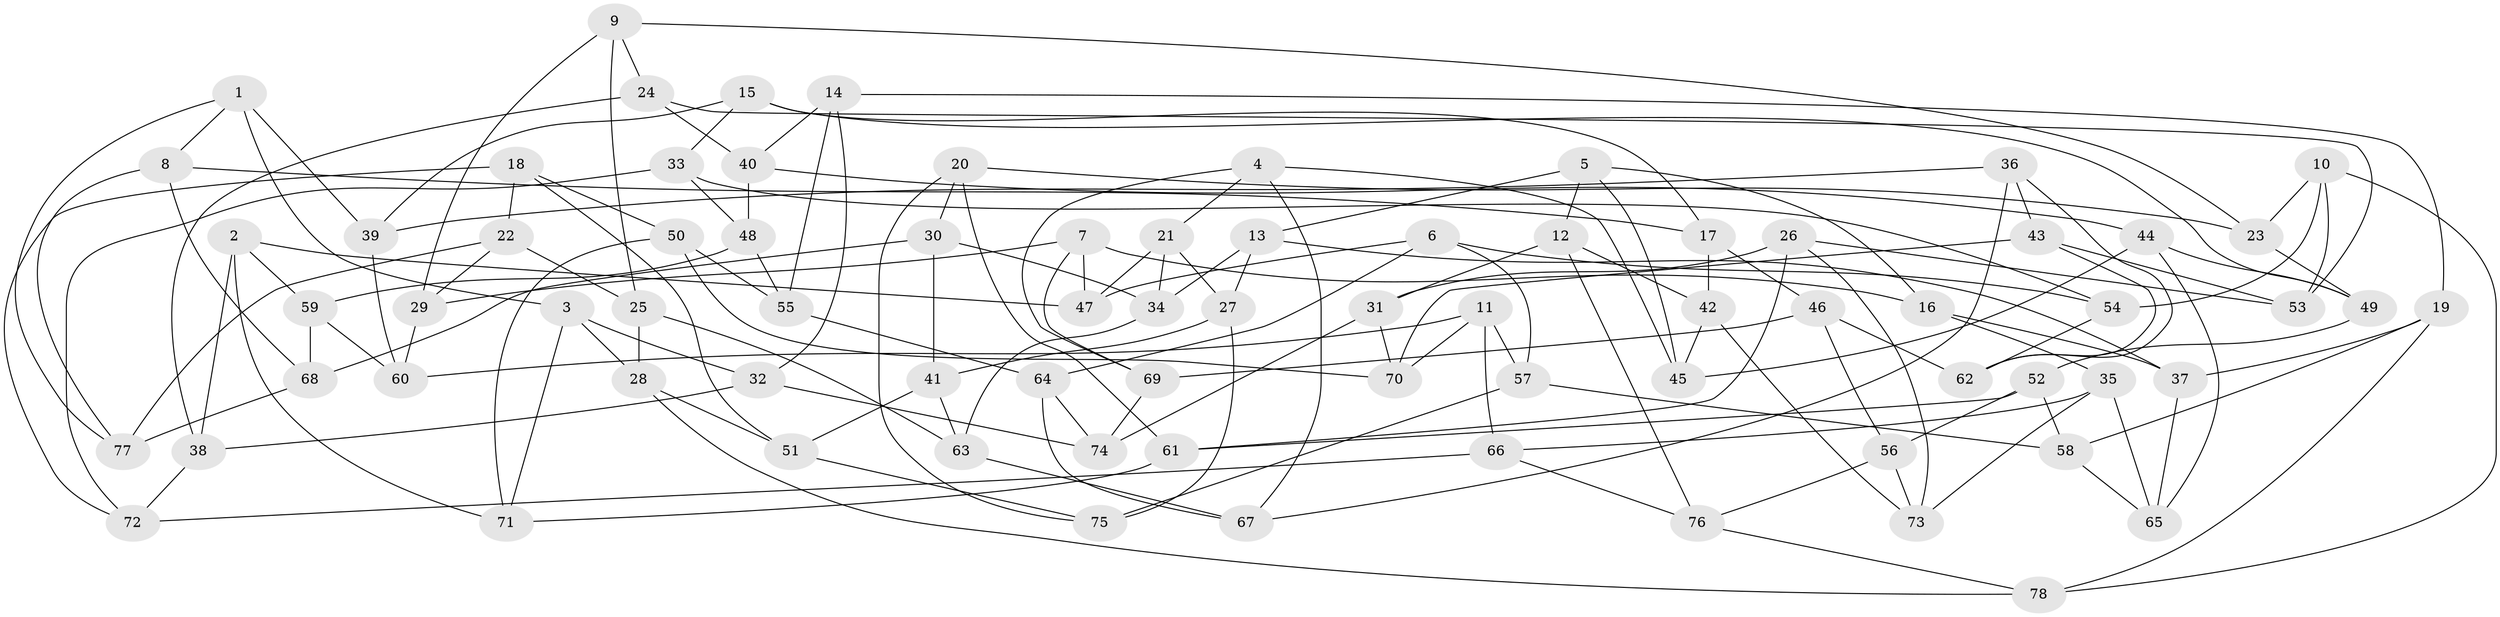 // coarse degree distribution, {3: 0.041666666666666664, 6: 0.3333333333333333, 5: 0.125, 4: 0.08333333333333333, 9: 0.08333333333333333, 7: 0.16666666666666666, 8: 0.125, 10: 0.041666666666666664}
// Generated by graph-tools (version 1.1) at 2025/38/03/04/25 23:38:05]
// undirected, 78 vertices, 156 edges
graph export_dot {
  node [color=gray90,style=filled];
  1;
  2;
  3;
  4;
  5;
  6;
  7;
  8;
  9;
  10;
  11;
  12;
  13;
  14;
  15;
  16;
  17;
  18;
  19;
  20;
  21;
  22;
  23;
  24;
  25;
  26;
  27;
  28;
  29;
  30;
  31;
  32;
  33;
  34;
  35;
  36;
  37;
  38;
  39;
  40;
  41;
  42;
  43;
  44;
  45;
  46;
  47;
  48;
  49;
  50;
  51;
  52;
  53;
  54;
  55;
  56;
  57;
  58;
  59;
  60;
  61;
  62;
  63;
  64;
  65;
  66;
  67;
  68;
  69;
  70;
  71;
  72;
  73;
  74;
  75;
  76;
  77;
  78;
  1 -- 77;
  1 -- 8;
  1 -- 3;
  1 -- 39;
  2 -- 38;
  2 -- 59;
  2 -- 71;
  2 -- 47;
  3 -- 32;
  3 -- 28;
  3 -- 71;
  4 -- 45;
  4 -- 67;
  4 -- 69;
  4 -- 21;
  5 -- 12;
  5 -- 45;
  5 -- 13;
  5 -- 16;
  6 -- 54;
  6 -- 47;
  6 -- 64;
  6 -- 57;
  7 -- 69;
  7 -- 16;
  7 -- 47;
  7 -- 29;
  8 -- 77;
  8 -- 17;
  8 -- 68;
  9 -- 25;
  9 -- 23;
  9 -- 29;
  9 -- 24;
  10 -- 54;
  10 -- 78;
  10 -- 23;
  10 -- 53;
  11 -- 66;
  11 -- 60;
  11 -- 57;
  11 -- 70;
  12 -- 42;
  12 -- 76;
  12 -- 31;
  13 -- 34;
  13 -- 27;
  13 -- 37;
  14 -- 40;
  14 -- 19;
  14 -- 32;
  14 -- 55;
  15 -- 49;
  15 -- 33;
  15 -- 39;
  15 -- 17;
  16 -- 35;
  16 -- 37;
  17 -- 42;
  17 -- 46;
  18 -- 51;
  18 -- 22;
  18 -- 50;
  18 -- 72;
  19 -- 37;
  19 -- 58;
  19 -- 78;
  20 -- 61;
  20 -- 30;
  20 -- 75;
  20 -- 23;
  21 -- 34;
  21 -- 47;
  21 -- 27;
  22 -- 25;
  22 -- 29;
  22 -- 77;
  23 -- 49;
  24 -- 40;
  24 -- 53;
  24 -- 38;
  25 -- 28;
  25 -- 63;
  26 -- 73;
  26 -- 31;
  26 -- 61;
  26 -- 53;
  27 -- 41;
  27 -- 75;
  28 -- 51;
  28 -- 78;
  29 -- 60;
  30 -- 34;
  30 -- 41;
  30 -- 68;
  31 -- 70;
  31 -- 74;
  32 -- 74;
  32 -- 38;
  33 -- 72;
  33 -- 48;
  33 -- 54;
  34 -- 63;
  35 -- 66;
  35 -- 65;
  35 -- 73;
  36 -- 67;
  36 -- 62;
  36 -- 43;
  36 -- 39;
  37 -- 65;
  38 -- 72;
  39 -- 60;
  40 -- 44;
  40 -- 48;
  41 -- 63;
  41 -- 51;
  42 -- 73;
  42 -- 45;
  43 -- 70;
  43 -- 62;
  43 -- 53;
  44 -- 49;
  44 -- 45;
  44 -- 65;
  46 -- 69;
  46 -- 56;
  46 -- 62;
  48 -- 55;
  48 -- 59;
  49 -- 52;
  50 -- 70;
  50 -- 71;
  50 -- 55;
  51 -- 75;
  52 -- 56;
  52 -- 61;
  52 -- 58;
  54 -- 62;
  55 -- 64;
  56 -- 73;
  56 -- 76;
  57 -- 58;
  57 -- 75;
  58 -- 65;
  59 -- 60;
  59 -- 68;
  61 -- 71;
  63 -- 67;
  64 -- 67;
  64 -- 74;
  66 -- 76;
  66 -- 72;
  68 -- 77;
  69 -- 74;
  76 -- 78;
}
